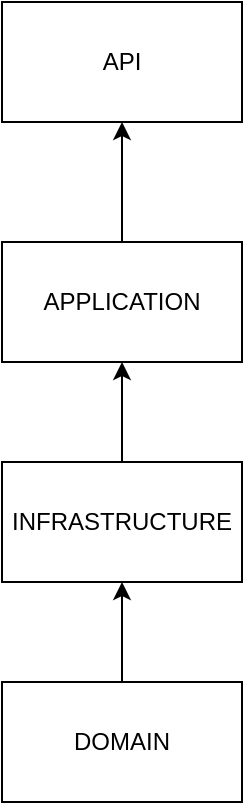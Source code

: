 <mxfile version="21.2.8" type="device">
  <diagram name="Page-1" id="90a13364-a465-7bf4-72fc-28e22215d7a0">
    <mxGraphModel dx="1110" dy="490" grid="1" gridSize="10" guides="1" tooltips="1" connect="1" arrows="1" fold="1" page="1" pageScale="1.5" pageWidth="1169" pageHeight="826" background="none" math="0" shadow="0">
      <root>
        <mxCell id="0" style=";html=1;" />
        <mxCell id="1" style=";html=1;" parent="0" />
        <mxCell id="5xMvFER_81tlKy8niOjR-3" value="" style="edgeStyle=orthogonalEdgeStyle;rounded=0;orthogonalLoop=1;jettySize=auto;html=1;" edge="1" parent="1" source="5xMvFER_81tlKy8niOjR-1" target="5xMvFER_81tlKy8niOjR-2">
          <mxGeometry relative="1" as="geometry" />
        </mxCell>
        <mxCell id="5xMvFER_81tlKy8niOjR-1" value="DOMAIN" style="rounded=0;whiteSpace=wrap;html=1;" vertex="1" parent="1">
          <mxGeometry x="730" y="590" width="120" height="60" as="geometry" />
        </mxCell>
        <mxCell id="5xMvFER_81tlKy8niOjR-5" value="" style="edgeStyle=orthogonalEdgeStyle;rounded=0;orthogonalLoop=1;jettySize=auto;html=1;" edge="1" parent="1" source="5xMvFER_81tlKy8niOjR-2" target="5xMvFER_81tlKy8niOjR-4">
          <mxGeometry relative="1" as="geometry" />
        </mxCell>
        <mxCell id="5xMvFER_81tlKy8niOjR-2" value="INFRASTRUCTURE" style="whiteSpace=wrap;html=1;rounded=0;" vertex="1" parent="1">
          <mxGeometry x="730" y="480" width="120" height="60" as="geometry" />
        </mxCell>
        <mxCell id="5xMvFER_81tlKy8niOjR-7" value="" style="edgeStyle=orthogonalEdgeStyle;rounded=0;orthogonalLoop=1;jettySize=auto;html=1;" edge="1" parent="1" source="5xMvFER_81tlKy8niOjR-4" target="5xMvFER_81tlKy8niOjR-6">
          <mxGeometry relative="1" as="geometry" />
        </mxCell>
        <mxCell id="5xMvFER_81tlKy8niOjR-4" value="APPLICATION" style="whiteSpace=wrap;html=1;rounded=0;" vertex="1" parent="1">
          <mxGeometry x="730" y="370" width="120" height="60" as="geometry" />
        </mxCell>
        <mxCell id="5xMvFER_81tlKy8niOjR-6" value="API" style="whiteSpace=wrap;html=1;rounded=0;" vertex="1" parent="1">
          <mxGeometry x="730" y="250" width="120" height="60" as="geometry" />
        </mxCell>
      </root>
    </mxGraphModel>
  </diagram>
</mxfile>
